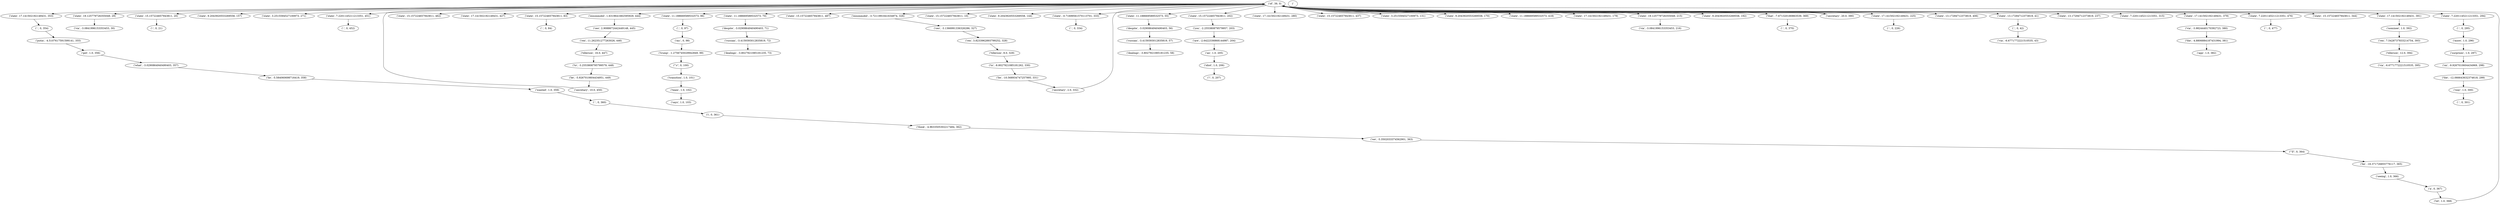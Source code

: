 strict digraph "" {
"(',', 0, 97)";
"('state', 19.125779726355049, 29)";
"(\"'s\", 0, 100)";
"('rex', 7.5428737833214754, 393)";
"('state', 15.157224657943811, 20)";
"('state', 9.2043920553269558, 157)";
"('be', -5.9267010604434951, 449)";
"('trump', -1.2756745029942849, 99)";
"('rex', 11.262351277263026, 446)";
"('state', 3.2515594527100973, 271)";
"('we', -5.3502033374562901, 363)";
"('dealings', -3.8027921085181235, 58)";
"('transition', 1.0, 101)";
"('state', 7.2201145211213351, 451)";
"('got', 1.0, 356)";
"('app', 1.0, 382)";
"('nominee', 1.0, 392)";
"('!', 0, 207)";
"('an', 1.0, 205)";
"('think', -4.9633505302217484, 362)";
"('exxonmobil', -3.7211991641634974, 326)";
"('secretary', 10.0, 450)";
"('.', 0, 360)";
"('.', 0, 84)";
"('state', 15.157224657943811, 462)";
"('state', 17.141502192149431, 427)";
"('via', -3.9824440170392723, 380)";
"('i', 0, 361)";
"('mr.', 0, 98)";
"('state', 15.157224657943811, 83)";
"('state', 17.141502192149431, 353)";
"('state', 11.188669589532573, 96)";
"('state', 11.188669589532573, 70)";
"('state', 15.157224657943811, 487)";
"('state', 7.2201145211213351, 294)";
"('state', 15.157224657943811, 10)";
"('.', 0, 354)";
"('state', 9.2043920553269558, 144)";
"('.', 0, 334)";
"('state', -0.71699561570113701, 333)";
"('exxonmobil', 1.6319641682595929, 444)";
"('state', 11.188669589532573, 55)";
"('state', 15.157224657943811, 202)";
"('state', 17.141502192149431, 280)";
"('surprises', 1.0, 297)";
"('you', -2.255380879579957, 203)";
"('a', 0, 367)";
"('he', -5.584060698716419, 358)";
"('state', 15.157224657943811, 437)";
"('tillerson', 8.0, 329)";
"('state', 3.2515594527100973, 131)";
"('tillerson', 16.0, 447)";
"('more', 1.0, 296)";
"('.', 0, 301)";
"('";
"('state', 9.2043920553269558, 170)";
"('despite', -3.0290864940490403, 56)";
"('on', -9.9267010604434969, 298)";
"('state', 11.188669589532573, 418)";
"('state', 17.141502192149431, 179)";
"('to', -8.8027921085181262, 330)";
"('dealings', -3.8027921085181235, 73)";
"('via', -6.6771772221510535, 43)";
"('of', 39, 0)";
"('ceo', -3.1366991336326286, 327)";
"('team', 1.0, 102)";
"('state', 19.125779726355049, 215)";
"('via', -3.0841996153353453, 30)";
"('the', -4.8806884187431994, 381)";
"('.', 0, 452)";
"('state', 9.2043920553269558, 192)";
"('russian', -3.4159393012835819, 57)";
"('.', 0, 295)";
"('secretary', 2.0, 332)";
"('that', -7.671320180863539, 369)";
"('russian', -3.4159393012835819, 72)";
"('via', -3.0841996153353453, 216)";
"('ceo', 2.9088672442449148, 445)";
"(\"'ll\", 0, 364)";
"('way', 1.0, 300)";
"('putin', -4.5107617591599141, 355)";
"('are', -2.6422336868144987, 204)";
"('secretary', 20.0, 390)";
"('state', 17.141502192149431, 225)";
"('despite', -3.0290864940490403, 71)";
"('state', 13.17294712373819, 406)";
"('lot', 1.0, 368)";
"('via', -6.6771772221510535, 395)";
"('state', 13.17294712373819, 41)";
"('what', -3.0290864940490403, 357)";
"('says', 1.0, 103)";
"('.', 0, 226)";
"('state', 13.17294712373819, 237)";
"('seeing', 1.0, 366)";
"('be', -16.371726855776117, 365)";
"('state', 7.2201145211213351, 315)";
"('.', 0, 370)";
"('tillerson', 12.0, 394)";
"('.', 0, 477)";
"('state', 17.141502192149431, 379)";
"('state', 7.2201145211213351, 476)";
"(',', 0, 42)";
"('state', 15.157224657943811, 344)";
"('to', -3.2553808795799579, 448)";
"('rex', 3.8233962893799252, 328)";
"('the', -12.066643632374618, 299)";
"('state', 17.141502192149431, 391)";
"('be', -10.568934747257995, 331)";
"('wanted', 1.0, 359)";
"('idiot', 1.0, 206)";
"(',', 0, 97)" -> "('mr.', 0, 98)";
"('state', 19.125779726355049, 29)" -> "('via', -3.0841996153353453, 30)";
"(\"'s\", 0, 100)" -> "('transition', 1.0, 101)";
"('rex', 7.5428737833214754, 393)" -> "('tillerson', 12.0, 394)";
"('state', 15.157224657943811, 20)" -> "(':', 0, 21)";
"('be', -5.9267010604434951, 449)" -> "('secretary', 10.0, 450)";
"('trump', -1.2756745029942849, 99)" -> "(\"'s\", 0, 100)";
"('rex', 11.262351277263026, 446)" -> "('tillerson', 16.0, 447)";
"('we', -5.3502033374562901, 363)" -> "(\"'ll\", 0, 364)";
"('transition', 1.0, 101)" -> "('team', 1.0, 102)";
"('state', 7.2201145211213351, 451)" -> "('.', 0, 452)";
"('got', 1.0, 356)" -> "('what', -3.0290864940490403, 357)";
"('nominee', 1.0, 392)" -> "('rex', 7.5428737833214754, 393)";
"('an', 1.0, 205)" -> "('idiot', 1.0, 206)";
"('think', -4.9633505302217484, 362)" -> "('we', -5.3502033374562901, 363)";
"('exxonmobil', -3.7211991641634974, 326)" -> "('ceo', -3.1366991336326286, 327)";
"('secretary', 10.0, 450)" -> "('of', 39, 0)";
"('.', 0, 360)" -> "('i', 0, 361)";
"('via', -3.9824440170392723, 380)" -> "('the', -4.8806884187431994, 381)";
"('i', 0, 361)" -> "('think', -4.9633505302217484, 362)";
"('mr.', 0, 98)" -> "('trump', -1.2756745029942849, 99)";
"('state', 15.157224657943811, 83)" -> "('.', 0, 84)";
"('state', 17.141502192149431, 353)" -> "('.', 0, 354)";
"('state', 11.188669589532573, 96)" -> "(',', 0, 97)";
"('state', 11.188669589532573, 70)" -> "('despite', -3.0290864940490403, 71)";
"('state', 7.2201145211213351, 294)" -> "('.', 0, 295)";
"('.', 0, 354)" -> "('putin', -4.5107617591599141, 355)";
"('state', -0.71699561570113701, 333)" -> "('.', 0, 334)";
"('exxonmobil', 1.6319641682595929, 444)" -> "('ceo', 2.9088672442449148, 445)";
"('state', 11.188669589532573, 55)" -> "('despite', -3.0290864940490403, 56)";
"('state', 15.157224657943811, 202)" -> "('you', -2.255380879579957, 203)";
"('surprises', 1.0, 297)" -> "('on', -9.9267010604434969, 298)";
"('you', -2.255380879579957, 203)" -> "('are', -2.6422336868144987, 204)";
"('a', 0, 367)" -> "('lot', 1.0, 368)";
"('he', -5.584060698716419, 358)" -> "('wanted', 1.0, 359)";
"('tillerson', 8.0, 329)" -> "('to', -8.8027921085181262, 330)";
"('tillerson', 16.0, 447)" -> "('to', -3.2553808795799579, 448)";
"('more', 1.0, 296)" -> "('surprises', 1.0, 297)";
"('despite', -3.0290864940490403, 56)" -> "('russian', -3.4159393012835819, 57)";
"('on', -9.9267010604434969, 298)" -> "('the', -12.066643632374618, 299)";
"('to', -8.8027921085181262, 330)" -> "('be', -10.568934747257995, 331)";
"('of', 39, 0)" -> "('secretary', 20.0, 390)";
"('of', 39, 0)" -> "('state', 19.125779726355049, 29)";
"('of', 39, 0)" -> "('state', 17.141502192149431, 225)";
"('of', 39, 0)" -> "('state', 11.188669589532573, 418)";
"('of', 39, 0)" -> "('state', 17.141502192149431, 179)";
"('of', 39, 0)" -> "('state', 15.157224657943811, 20)";
"('of', 39, 0)" -> "('state', 9.2043920553269558, 157)";
"('of', 39, 0)" -> "('state', 11.188669589532573, 70)";
"('of', 39, 0)" -> "('state', 15.157224657943811, 462)";
"('of', 39, 0)" -> "('state', 15.157224657943811, 437)";
"('of', 39, 0)" -> "('state', 7.2201145211213351, 294)";
"('of', 39, 0)" -> "('state', 3.2515594527100973, 271)";
"('of', 39, 0)" -> "('state', 15.157224657943811, 202)";
"('of', 39, 0)" -> "('state', 13.17294712373819, 237)";
"('of', 39, 0)" -> "('state', 9.2043920553269558, 144)";
"('of', 39, 0)" -> "('state', 19.125779726355049, 215)";
"('of', 39, 0)" -> "('state', 17.141502192149431, 280)";
"('of', 39, 0)" -> "('state', -0.71699561570113701, 333)";
"('of', 39, 0)" -> "('state', 11.188669589532573, 55)";
"('of', 39, 0)" -> "('state', 7.2201145211213351, 451)";
"('of', 39, 0)" -> "('state', 15.157224657943811, 10)";
"('of', 39, 0)" -> "('state', 9.2043920553269558, 192)";
"('of', 39, 0)" -> "('state', 13.17294712373819, 406)";
"('of', 39, 0)" -> "('state', 7.2201145211213351, 476)";
"('of', 39, 0)" -> "('state', 15.157224657943811, 487)";
"('of', 39, 0)" -> "('that', -7.671320180863539, 369)";
"('of', 39, 0)" -> "('exxonmobil', -3.7211991641634974, 326)";
"('of', 39, 0)" -> "('state', 17.141502192149431, 353)";
"('of', 39, 0)" -> "('state', 17.141502192149431, 427)";
"('of', 39, 0)" -> "('state', 15.157224657943811, 344)";
"('of', 39, 0)" -> "('state', 3.2515594527100973, 131)";
"('of', 39, 0)" -> "('state', 11.188669589532573, 96)";
"('of', 39, 0)" -> "('state', 13.17294712373819, 41)";
"('of', 39, 0)" -> "('state', 17.141502192149431, 391)";
"('of', 39, 0)" -> "('exxonmobil', 1.6319641682595929, 444)";
"('of', 39, 0)" -> "('state', 7.2201145211213351, 315)";
"('of', 39, 0)" -> "('state', 17.141502192149431, 379)";
"('of', 39, 0)" -> "('state', 9.2043920553269558, 170)";
"('of', 39, 0)" -> "('state', 15.157224657943811, 83)";
"('ceo', -3.1366991336326286, 327)" -> "('rex', 3.8233962893799252, 328)";
"('team', 1.0, 102)" -> "('says', 1.0, 103)";
"('state', 19.125779726355049, 215)" -> "('via', -3.0841996153353453, 216)";
"('the', -4.8806884187431994, 381)" -> "('app', 1.0, 382)";
"('russian', -3.4159393012835819, 57)" -> "('dealings', -3.8027921085181235, 58)";
"('.', 0, 295)" -> "('more', 1.0, 296)";
"('secretary', 2.0, 332)" -> "('of', 39, 0)";
"('that', -7.671320180863539, 369)" -> "('.', 0, 370)";
"('russian', -3.4159393012835819, 72)" -> "('dealings', -3.8027921085181235, 73)";
"('ceo', 2.9088672442449148, 445)" -> "('rex', 11.262351277263026, 446)";
"(\"'ll\", 0, 364)" -> "('be', -16.371726855776117, 365)";
"('way', 1.0, 300)" -> "('.', 0, 301)";
"('putin', -4.5107617591599141, 355)" -> "('got', 1.0, 356)";
"('are', -2.6422336868144987, 204)" -> "('an', 1.0, 205)";
"('secretary', 20.0, 390)" -> "('of', 39, 0)";
"('state', 17.141502192149431, 225)" -> "('.', 0, 226)";
"('despite', -3.0290864940490403, 71)" -> "('russian', -3.4159393012835819, 72)";
"('lot', 1.0, 368)" -> "('of', 39, 0)";
"('state', 13.17294712373819, 41)" -> "(',', 0, 42)";
"('what', -3.0290864940490403, 357)" -> "('he', -5.584060698716419, 358)";
"('seeing', 1.0, 366)" -> "('a', 0, 367)";
"('be', -16.371726855776117, 365)" -> "('seeing', 1.0, 366)";
"('tillerson', 12.0, 394)" -> "('via', -6.6771772221510535, 395)";
"('state', 17.141502192149431, 379)" -> "('via', -3.9824440170392723, 380)";
"('state', 7.2201145211213351, 476)" -> "('.', 0, 477)";
"(',', 0, 42)" -> "('via', -6.6771772221510535, 43)";
"('to', -3.2553808795799579, 448)" -> "('be', -5.9267010604434951, 449)";
"('rex', 3.8233962893799252, 328)" -> "('tillerson', 8.0, 329)";
"('the', -12.066643632374618, 299)" -> "('way', 1.0, 300)";
"('state', 17.141502192149431, 391)" -> "('nominee', 1.0, 392)";
"('be', -10.568934747257995, 331)" -> "('secretary', 2.0, 332)";
"('wanted', 1.0, 359)" -> "('.', 0, 360)";
"('idiot', 1.0, 206)" -> "('!', 0, 207)";
}
